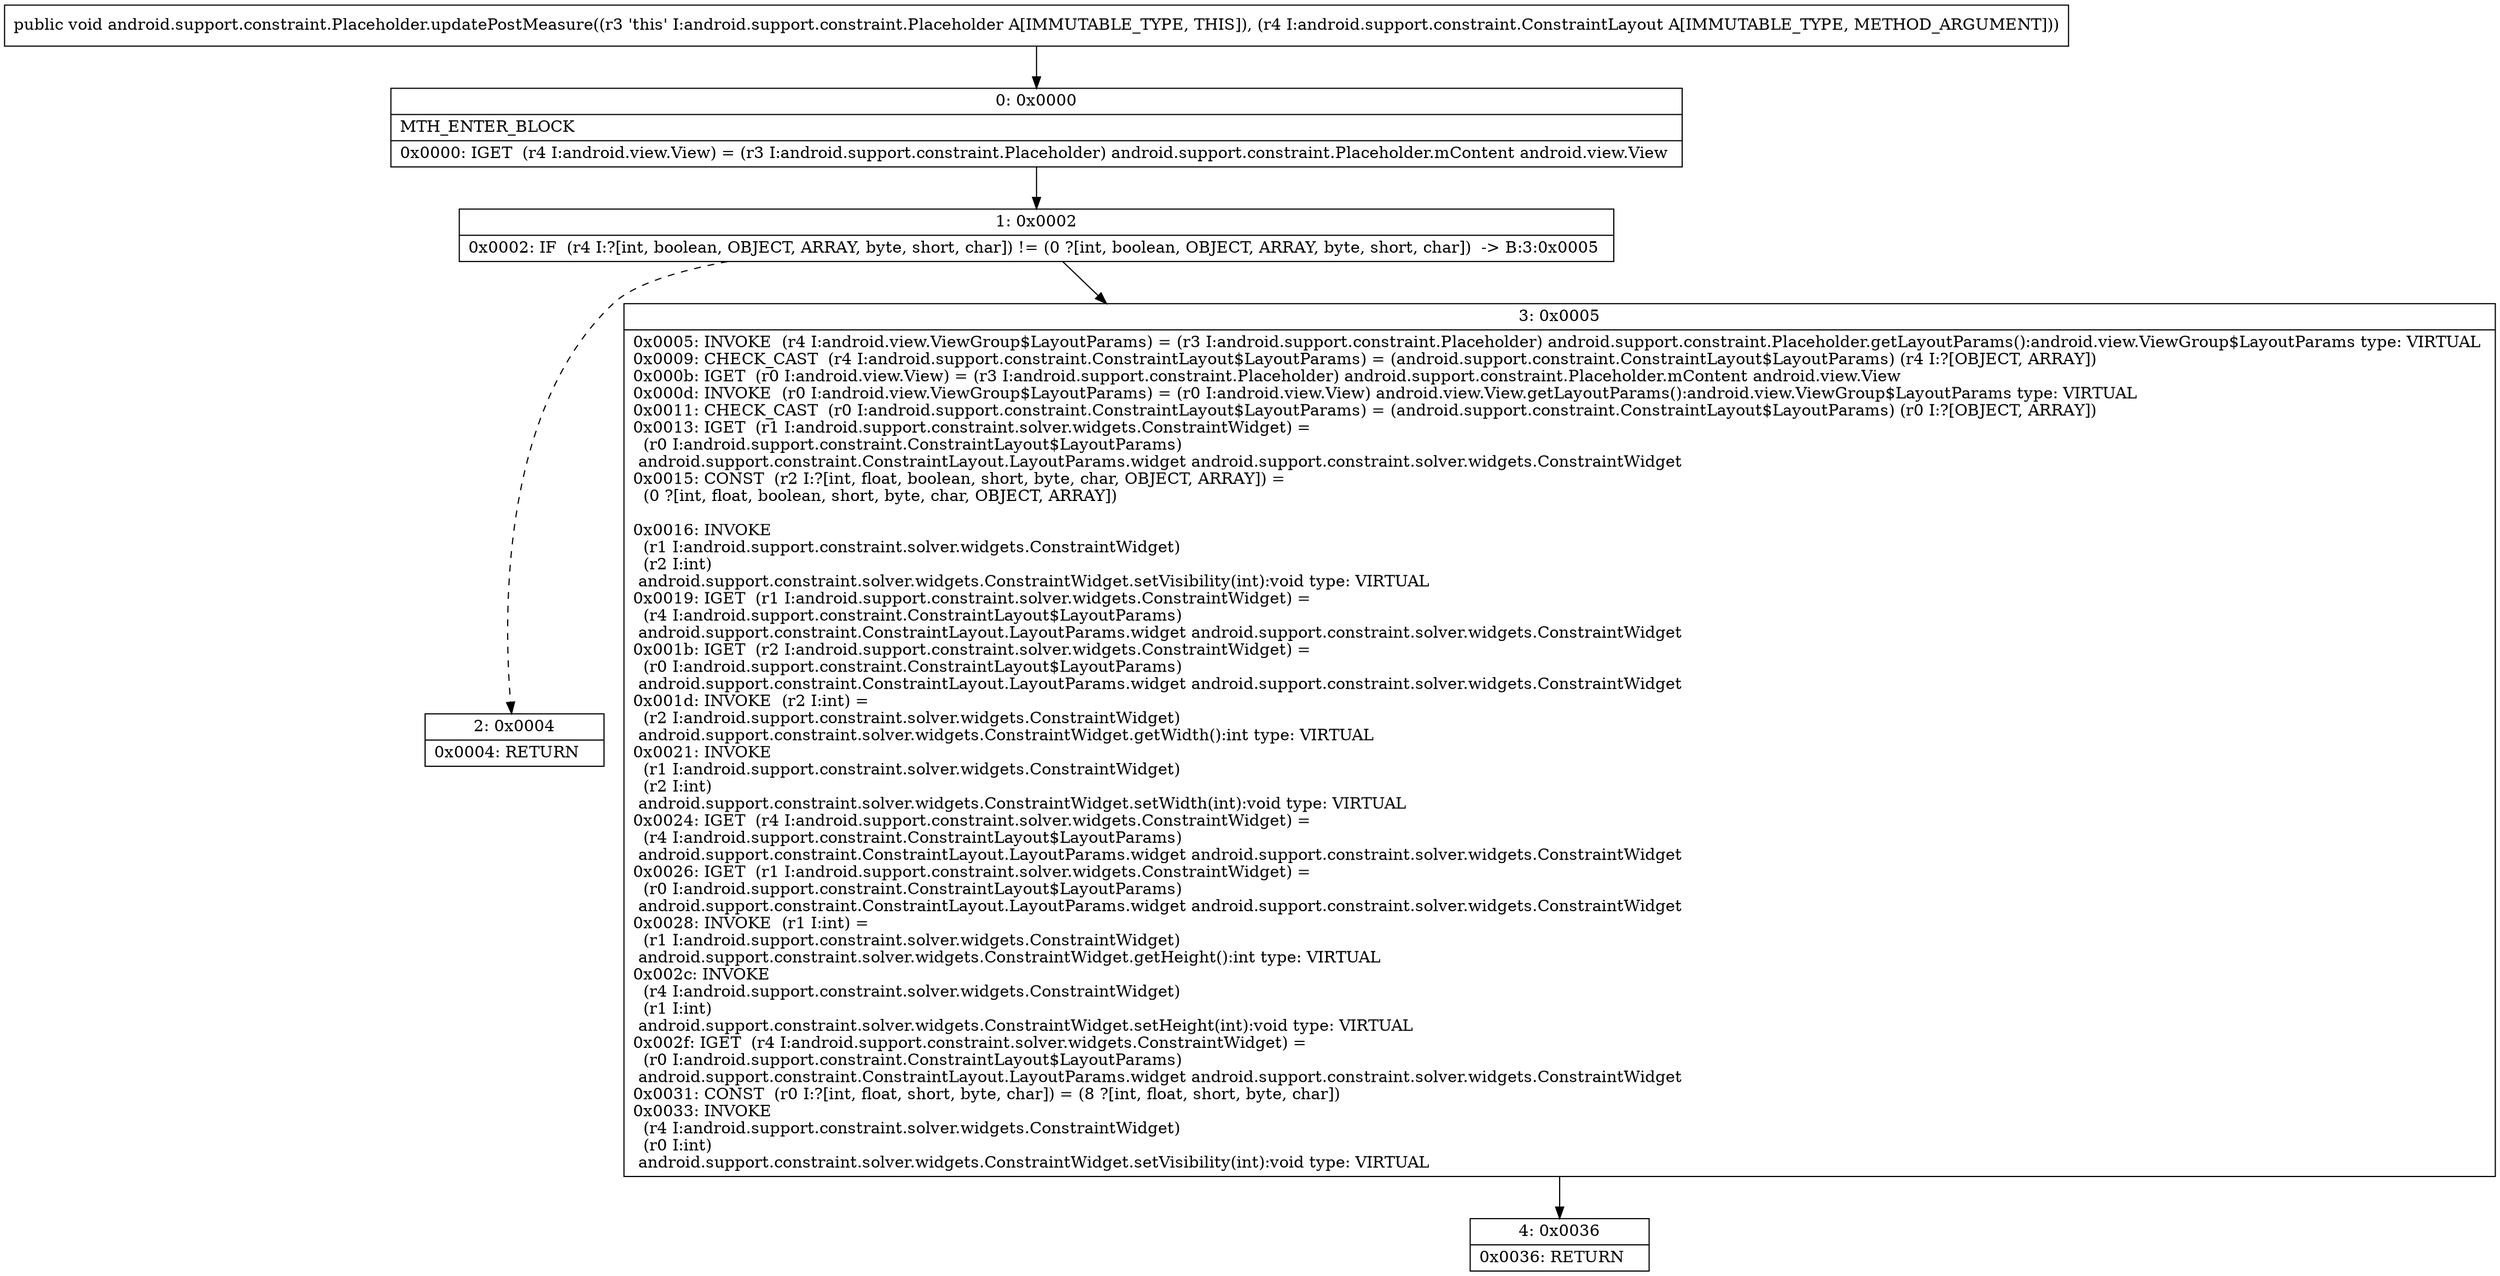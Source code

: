 digraph "CFG forandroid.support.constraint.Placeholder.updatePostMeasure(Landroid\/support\/constraint\/ConstraintLayout;)V" {
Node_0 [shape=record,label="{0\:\ 0x0000|MTH_ENTER_BLOCK\l|0x0000: IGET  (r4 I:android.view.View) = (r3 I:android.support.constraint.Placeholder) android.support.constraint.Placeholder.mContent android.view.View \l}"];
Node_1 [shape=record,label="{1\:\ 0x0002|0x0002: IF  (r4 I:?[int, boolean, OBJECT, ARRAY, byte, short, char]) != (0 ?[int, boolean, OBJECT, ARRAY, byte, short, char])  \-\> B:3:0x0005 \l}"];
Node_2 [shape=record,label="{2\:\ 0x0004|0x0004: RETURN   \l}"];
Node_3 [shape=record,label="{3\:\ 0x0005|0x0005: INVOKE  (r4 I:android.view.ViewGroup$LayoutParams) = (r3 I:android.support.constraint.Placeholder) android.support.constraint.Placeholder.getLayoutParams():android.view.ViewGroup$LayoutParams type: VIRTUAL \l0x0009: CHECK_CAST  (r4 I:android.support.constraint.ConstraintLayout$LayoutParams) = (android.support.constraint.ConstraintLayout$LayoutParams) (r4 I:?[OBJECT, ARRAY]) \l0x000b: IGET  (r0 I:android.view.View) = (r3 I:android.support.constraint.Placeholder) android.support.constraint.Placeholder.mContent android.view.View \l0x000d: INVOKE  (r0 I:android.view.ViewGroup$LayoutParams) = (r0 I:android.view.View) android.view.View.getLayoutParams():android.view.ViewGroup$LayoutParams type: VIRTUAL \l0x0011: CHECK_CAST  (r0 I:android.support.constraint.ConstraintLayout$LayoutParams) = (android.support.constraint.ConstraintLayout$LayoutParams) (r0 I:?[OBJECT, ARRAY]) \l0x0013: IGET  (r1 I:android.support.constraint.solver.widgets.ConstraintWidget) = \l  (r0 I:android.support.constraint.ConstraintLayout$LayoutParams)\l android.support.constraint.ConstraintLayout.LayoutParams.widget android.support.constraint.solver.widgets.ConstraintWidget \l0x0015: CONST  (r2 I:?[int, float, boolean, short, byte, char, OBJECT, ARRAY]) = \l  (0 ?[int, float, boolean, short, byte, char, OBJECT, ARRAY])\l \l0x0016: INVOKE  \l  (r1 I:android.support.constraint.solver.widgets.ConstraintWidget)\l  (r2 I:int)\l android.support.constraint.solver.widgets.ConstraintWidget.setVisibility(int):void type: VIRTUAL \l0x0019: IGET  (r1 I:android.support.constraint.solver.widgets.ConstraintWidget) = \l  (r4 I:android.support.constraint.ConstraintLayout$LayoutParams)\l android.support.constraint.ConstraintLayout.LayoutParams.widget android.support.constraint.solver.widgets.ConstraintWidget \l0x001b: IGET  (r2 I:android.support.constraint.solver.widgets.ConstraintWidget) = \l  (r0 I:android.support.constraint.ConstraintLayout$LayoutParams)\l android.support.constraint.ConstraintLayout.LayoutParams.widget android.support.constraint.solver.widgets.ConstraintWidget \l0x001d: INVOKE  (r2 I:int) = \l  (r2 I:android.support.constraint.solver.widgets.ConstraintWidget)\l android.support.constraint.solver.widgets.ConstraintWidget.getWidth():int type: VIRTUAL \l0x0021: INVOKE  \l  (r1 I:android.support.constraint.solver.widgets.ConstraintWidget)\l  (r2 I:int)\l android.support.constraint.solver.widgets.ConstraintWidget.setWidth(int):void type: VIRTUAL \l0x0024: IGET  (r4 I:android.support.constraint.solver.widgets.ConstraintWidget) = \l  (r4 I:android.support.constraint.ConstraintLayout$LayoutParams)\l android.support.constraint.ConstraintLayout.LayoutParams.widget android.support.constraint.solver.widgets.ConstraintWidget \l0x0026: IGET  (r1 I:android.support.constraint.solver.widgets.ConstraintWidget) = \l  (r0 I:android.support.constraint.ConstraintLayout$LayoutParams)\l android.support.constraint.ConstraintLayout.LayoutParams.widget android.support.constraint.solver.widgets.ConstraintWidget \l0x0028: INVOKE  (r1 I:int) = \l  (r1 I:android.support.constraint.solver.widgets.ConstraintWidget)\l android.support.constraint.solver.widgets.ConstraintWidget.getHeight():int type: VIRTUAL \l0x002c: INVOKE  \l  (r4 I:android.support.constraint.solver.widgets.ConstraintWidget)\l  (r1 I:int)\l android.support.constraint.solver.widgets.ConstraintWidget.setHeight(int):void type: VIRTUAL \l0x002f: IGET  (r4 I:android.support.constraint.solver.widgets.ConstraintWidget) = \l  (r0 I:android.support.constraint.ConstraintLayout$LayoutParams)\l android.support.constraint.ConstraintLayout.LayoutParams.widget android.support.constraint.solver.widgets.ConstraintWidget \l0x0031: CONST  (r0 I:?[int, float, short, byte, char]) = (8 ?[int, float, short, byte, char]) \l0x0033: INVOKE  \l  (r4 I:android.support.constraint.solver.widgets.ConstraintWidget)\l  (r0 I:int)\l android.support.constraint.solver.widgets.ConstraintWidget.setVisibility(int):void type: VIRTUAL \l}"];
Node_4 [shape=record,label="{4\:\ 0x0036|0x0036: RETURN   \l}"];
MethodNode[shape=record,label="{public void android.support.constraint.Placeholder.updatePostMeasure((r3 'this' I:android.support.constraint.Placeholder A[IMMUTABLE_TYPE, THIS]), (r4 I:android.support.constraint.ConstraintLayout A[IMMUTABLE_TYPE, METHOD_ARGUMENT])) }"];
MethodNode -> Node_0;
Node_0 -> Node_1;
Node_1 -> Node_2[style=dashed];
Node_1 -> Node_3;
Node_3 -> Node_4;
}

